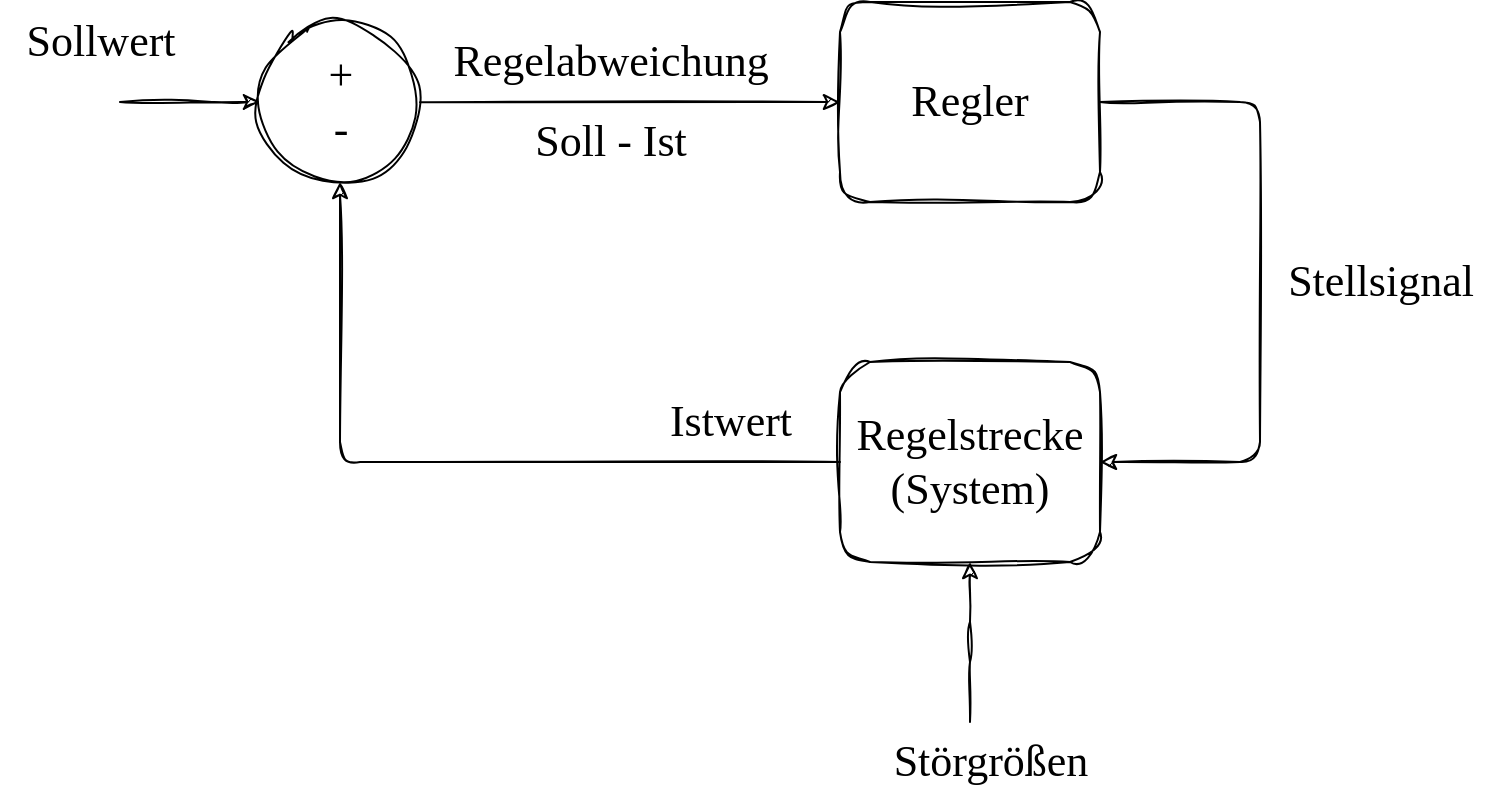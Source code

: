 <mxfile>
    <diagram id="CtwGvju0nOFsErwvQ-OD" name="Page-1">
        <mxGraphModel dx="537" dy="419" grid="1" gridSize="10" guides="1" tooltips="1" connect="1" arrows="1" fold="1" page="1" pageScale="1" pageWidth="850" pageHeight="1100" math="0" shadow="0">
            <root>
                <mxCell id="0"/>
                <mxCell id="1" parent="0"/>
                <mxCell id="7" style="edgeStyle=none;html=1;fontFamily=Tahoma;fontSize=22;startArrow=classic;startFill=1;endArrow=none;endFill=0;sketch=1;curveFitting=1;jiggle=2;" edge="1" parent="1" source="5">
                    <mxGeometry relative="1" as="geometry">
                        <mxPoint x="70" y="90" as="targetPoint"/>
                    </mxGeometry>
                </mxCell>
                <mxCell id="11" style="edgeStyle=none;sketch=1;html=1;entryX=0;entryY=0.5;entryDx=0;entryDy=0;fontFamily=Tahoma;fontSize=22;startArrow=none;startFill=0;endArrow=classic;endFill=1;" edge="1" parent="1" source="5" target="3">
                    <mxGeometry relative="1" as="geometry"/>
                </mxCell>
                <mxCell id="5" value="" style="ellipse;whiteSpace=wrap;html=1;aspect=fixed;fillColor=none;sketch=1;curveFitting=1;jiggle=2;" vertex="1" parent="1">
                    <mxGeometry x="140" y="50" width="80" height="80" as="geometry"/>
                </mxCell>
                <mxCell id="6" value="+&lt;br style=&quot;font-size: 22px;&quot;&gt;-" style="text;html=1;align=center;verticalAlign=middle;resizable=0;points=[];autosize=1;strokeColor=none;fillColor=none;fontFamily=Tahoma;fontSize=22;" vertex="1" parent="1">
                    <mxGeometry x="160" y="55" width="40" height="70" as="geometry"/>
                </mxCell>
                <mxCell id="8" value="Sollwert" style="text;html=1;align=center;verticalAlign=middle;resizable=0;points=[];autosize=1;strokeColor=none;fillColor=none;fontSize=22;fontFamily=Tahoma;" vertex="1" parent="1">
                    <mxGeometry x="10" y="40" width="100" height="40" as="geometry"/>
                </mxCell>
                <mxCell id="15" style="edgeStyle=orthogonalEdgeStyle;sketch=1;html=1;entryX=1;entryY=0.5;entryDx=0;entryDy=0;fontFamily=Tahoma;fontSize=22;startArrow=none;startFill=0;endArrow=classic;endFill=1;" edge="1" parent="1" source="3" target="14">
                    <mxGeometry relative="1" as="geometry">
                        <Array as="points">
                            <mxPoint x="640" y="90"/>
                            <mxPoint x="640" y="270"/>
                        </Array>
                    </mxGeometry>
                </mxCell>
                <mxCell id="3" value="&lt;font style=&quot;font-size: 22px;&quot; face=&quot;Tahoma&quot;&gt;Regler&lt;/font&gt;" style="rounded=1;whiteSpace=wrap;html=1;sketch=1;curveFitting=1;jiggle=2;fillColor=none;" parent="1" vertex="1">
                    <mxGeometry x="430" y="40" width="130" height="100" as="geometry"/>
                </mxCell>
                <mxCell id="12" value="Regelabweichung" style="text;html=1;align=center;verticalAlign=middle;resizable=0;points=[];autosize=1;strokeColor=none;fillColor=none;fontSize=22;fontFamily=Tahoma;" vertex="1" parent="1">
                    <mxGeometry x="220" y="50" width="190" height="40" as="geometry"/>
                </mxCell>
                <mxCell id="13" value="Soll - Ist" style="text;html=1;align=center;verticalAlign=middle;resizable=0;points=[];autosize=1;strokeColor=none;fillColor=none;fontSize=22;fontFamily=Tahoma;" vertex="1" parent="1">
                    <mxGeometry x="265" y="90" width="100" height="40" as="geometry"/>
                </mxCell>
                <mxCell id="17" style="edgeStyle=orthogonalEdgeStyle;sketch=1;html=1;entryX=0.5;entryY=1;entryDx=0;entryDy=0;fontFamily=Tahoma;fontSize=22;startArrow=none;startFill=0;endArrow=classic;endFill=1;" edge="1" parent="1" source="14" target="5">
                    <mxGeometry relative="1" as="geometry"/>
                </mxCell>
                <mxCell id="19" style="edgeStyle=orthogonalEdgeStyle;sketch=1;html=1;fontFamily=Tahoma;fontSize=22;startArrow=classic;startFill=1;endArrow=none;endFill=0;" edge="1" parent="1" source="14">
                    <mxGeometry relative="1" as="geometry">
                        <mxPoint x="495" y="400" as="targetPoint"/>
                    </mxGeometry>
                </mxCell>
                <mxCell id="14" value="&lt;font face=&quot;Tahoma&quot;&gt;&lt;span style=&quot;font-size: 22px;&quot;&gt;Regelstrecke&lt;br&gt;(System)&lt;br&gt;&lt;/span&gt;&lt;/font&gt;" style="rounded=1;whiteSpace=wrap;html=1;sketch=1;curveFitting=1;jiggle=2;fillColor=none;" vertex="1" parent="1">
                    <mxGeometry x="430" y="220" width="130" height="100" as="geometry"/>
                </mxCell>
                <mxCell id="16" value="Stellsignal" style="text;html=1;align=center;verticalAlign=middle;resizable=0;points=[];autosize=1;strokeColor=none;fillColor=none;fontSize=22;fontFamily=Tahoma;" vertex="1" parent="1">
                    <mxGeometry x="640" y="160" width="120" height="40" as="geometry"/>
                </mxCell>
                <mxCell id="18" value="Istwert" style="text;html=1;align=center;verticalAlign=middle;resizable=0;points=[];autosize=1;strokeColor=none;fillColor=none;fontSize=22;fontFamily=Tahoma;" vertex="1" parent="1">
                    <mxGeometry x="330" y="230" width="90" height="40" as="geometry"/>
                </mxCell>
                <mxCell id="20" value="Störgrößen" style="text;html=1;align=center;verticalAlign=middle;resizable=0;points=[];autosize=1;strokeColor=none;fillColor=none;fontSize=22;fontFamily=Tahoma;" vertex="1" parent="1">
                    <mxGeometry x="440" y="400" width="130" height="40" as="geometry"/>
                </mxCell>
            </root>
        </mxGraphModel>
    </diagram>
</mxfile>